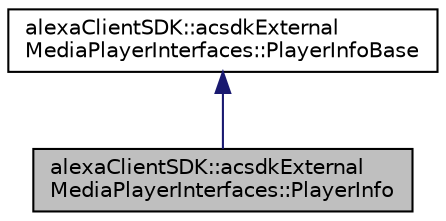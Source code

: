 digraph "alexaClientSDK::acsdkExternalMediaPlayerInterfaces::PlayerInfo"
{
 // LATEX_PDF_SIZE
  edge [fontname="Helvetica",fontsize="10",labelfontname="Helvetica",labelfontsize="10"];
  node [fontname="Helvetica",fontsize="10",shape=record];
  Node1 [label="alexaClientSDK::acsdkExternal\lMediaPlayerInterfaces::PlayerInfo",height=0.2,width=0.4,color="black", fillcolor="grey75", style="filled", fontcolor="black",tooltip=" "];
  Node2 -> Node1 [dir="back",color="midnightblue",fontsize="10",style="solid",fontname="Helvetica"];
  Node2 [label="alexaClientSDK::acsdkExternal\lMediaPlayerInterfaces::PlayerInfoBase",height=0.2,width=0.4,color="black", fillcolor="white", style="filled",URL="$structalexa_client_s_d_k_1_1acsdk_external_media_player_interfaces_1_1_player_info_base.html",tooltip=" "];
}
